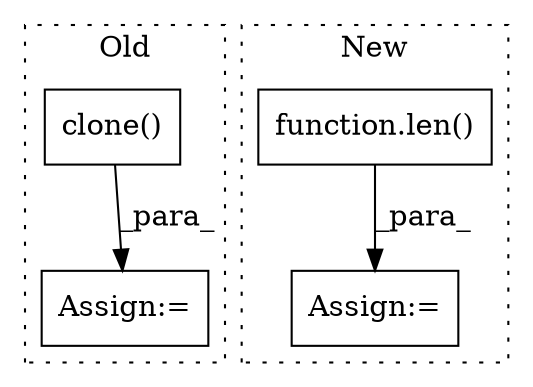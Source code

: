 digraph G {
subgraph cluster0 {
1 [label="clone()" a="75" s="4298" l="11" shape="box"];
3 [label="Assign:=" a="68" s="4295" l="3" shape="box"];
label = "Old";
style="dotted";
}
subgraph cluster1 {
2 [label="function.len()" a="75" s="4520,4531" l="4,1" shape="box"];
4 [label="Assign:=" a="68" s="4504" l="3" shape="box"];
label = "New";
style="dotted";
}
1 -> 3 [label="_para_"];
2 -> 4 [label="_para_"];
}